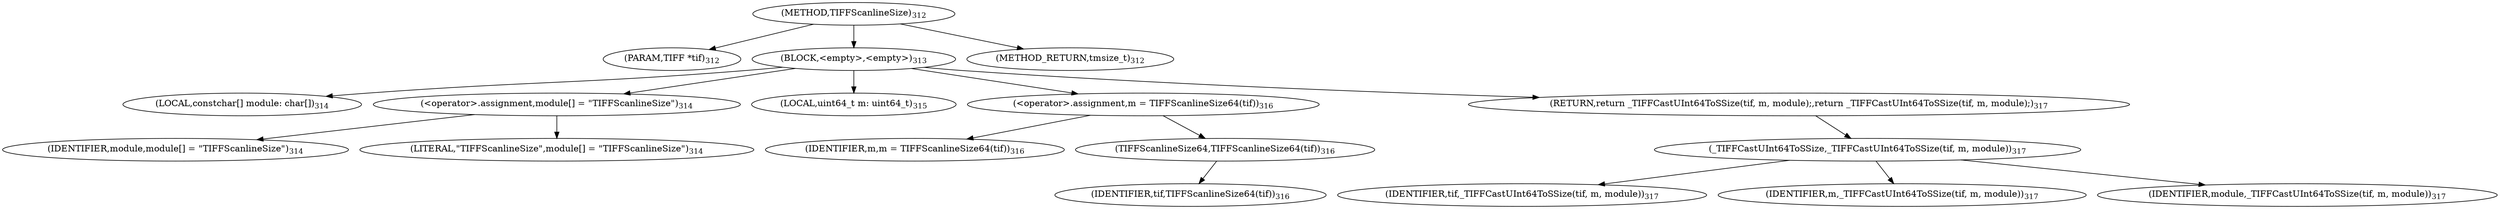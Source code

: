 digraph "TIFFScanlineSize" {  
"11652" [label = <(METHOD,TIFFScanlineSize)<SUB>312</SUB>> ]
"11653" [label = <(PARAM,TIFF *tif)<SUB>312</SUB>> ]
"11654" [label = <(BLOCK,&lt;empty&gt;,&lt;empty&gt;)<SUB>313</SUB>> ]
"11655" [label = <(LOCAL,constchar[] module: char[])<SUB>314</SUB>> ]
"11656" [label = <(&lt;operator&gt;.assignment,module[] = &quot;TIFFScanlineSize&quot;)<SUB>314</SUB>> ]
"11657" [label = <(IDENTIFIER,module,module[] = &quot;TIFFScanlineSize&quot;)<SUB>314</SUB>> ]
"11658" [label = <(LITERAL,&quot;TIFFScanlineSize&quot;,module[] = &quot;TIFFScanlineSize&quot;)<SUB>314</SUB>> ]
"11659" [label = <(LOCAL,uint64_t m: uint64_t)<SUB>315</SUB>> ]
"11660" [label = <(&lt;operator&gt;.assignment,m = TIFFScanlineSize64(tif))<SUB>316</SUB>> ]
"11661" [label = <(IDENTIFIER,m,m = TIFFScanlineSize64(tif))<SUB>316</SUB>> ]
"11662" [label = <(TIFFScanlineSize64,TIFFScanlineSize64(tif))<SUB>316</SUB>> ]
"11663" [label = <(IDENTIFIER,tif,TIFFScanlineSize64(tif))<SUB>316</SUB>> ]
"11664" [label = <(RETURN,return _TIFFCastUInt64ToSSize(tif, m, module);,return _TIFFCastUInt64ToSSize(tif, m, module);)<SUB>317</SUB>> ]
"11665" [label = <(_TIFFCastUInt64ToSSize,_TIFFCastUInt64ToSSize(tif, m, module))<SUB>317</SUB>> ]
"11666" [label = <(IDENTIFIER,tif,_TIFFCastUInt64ToSSize(tif, m, module))<SUB>317</SUB>> ]
"11667" [label = <(IDENTIFIER,m,_TIFFCastUInt64ToSSize(tif, m, module))<SUB>317</SUB>> ]
"11668" [label = <(IDENTIFIER,module,_TIFFCastUInt64ToSSize(tif, m, module))<SUB>317</SUB>> ]
"11669" [label = <(METHOD_RETURN,tmsize_t)<SUB>312</SUB>> ]
  "11652" -> "11653" 
  "11652" -> "11654" 
  "11652" -> "11669" 
  "11654" -> "11655" 
  "11654" -> "11656" 
  "11654" -> "11659" 
  "11654" -> "11660" 
  "11654" -> "11664" 
  "11656" -> "11657" 
  "11656" -> "11658" 
  "11660" -> "11661" 
  "11660" -> "11662" 
  "11662" -> "11663" 
  "11664" -> "11665" 
  "11665" -> "11666" 
  "11665" -> "11667" 
  "11665" -> "11668" 
}
